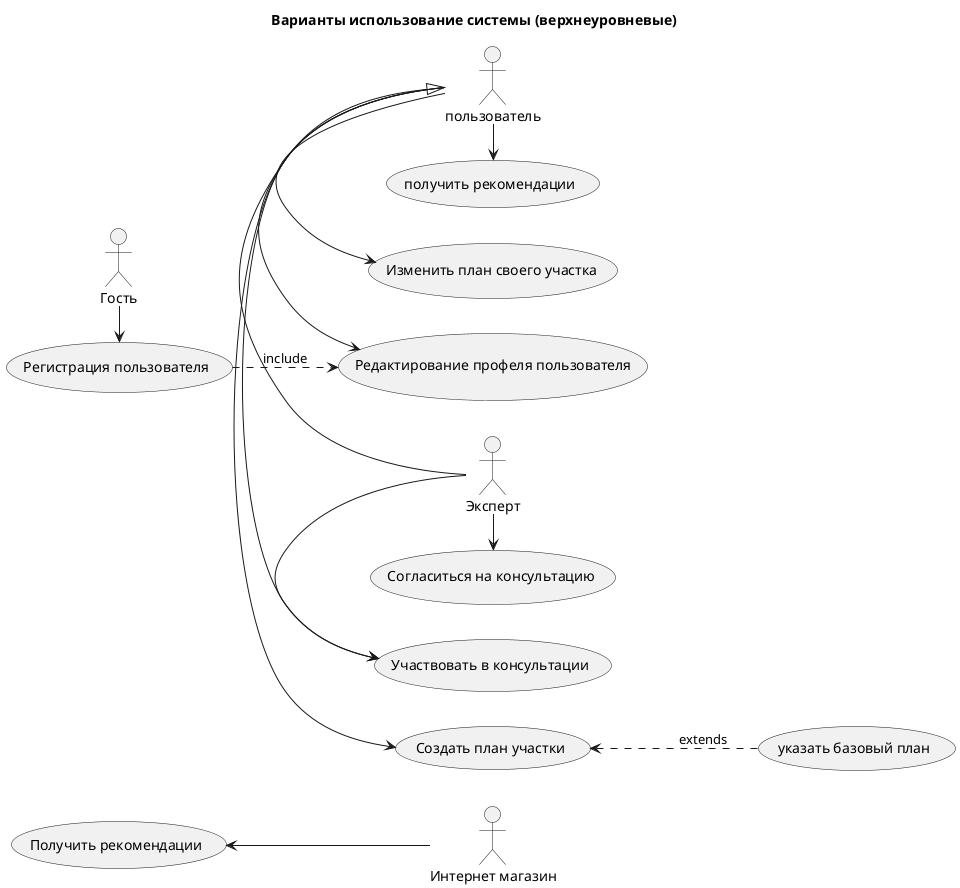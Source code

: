@startuml 1
title Варианты использование системы (верхнеуровневые)

left to right direction

actor "Гость" as Guest
usecase "Регистрация пользователя" as Registration 
usecase "Редактирование профеля пользователя" as EditProfile
Guest -> Registration
Registration ..> EditProfile : include

actor "пользователь" as User 
actor "Эксперт" as Expert
Expert -left-|> User

User -> EditProfile

usecase "Cоздать план участки" as CreatePlane
User -> CreatePlane
(указать базовый план) .up.> CreatePlane: extends

User -> (Изменить план своего участка)
User -> (Участвовать в консультации)
Expert -> (Участвовать в консультации)
Expert -> (Согласиться на консультацию)

actor "Интернет магазин" as InternetStore
User -> (получить рекомендации)
InternetStore -up-> (Получить рекомендации)

@enduml